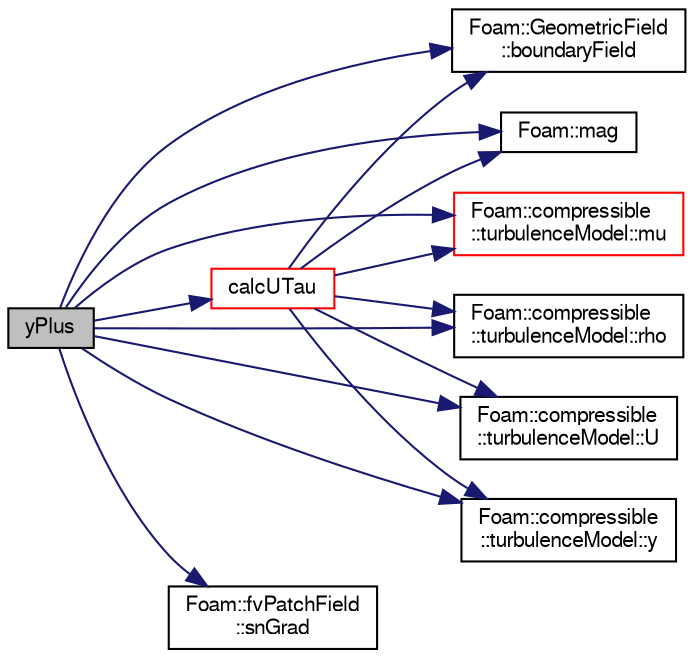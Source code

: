 digraph "yPlus"
{
  bgcolor="transparent";
  edge [fontname="FreeSans",fontsize="10",labelfontname="FreeSans",labelfontsize="10"];
  node [fontname="FreeSans",fontsize="10",shape=record];
  rankdir="LR";
  Node106 [label="yPlus",height=0.2,width=0.4,color="black", fillcolor="grey75", style="filled", fontcolor="black"];
  Node106 -> Node107 [color="midnightblue",fontsize="10",style="solid",fontname="FreeSans"];
  Node107 [label="Foam::GeometricField\l::boundaryField",height=0.2,width=0.4,color="black",URL="$a22434.html#a3c6c1a789b48ea0c5e8bff64f9c14f2d",tooltip="Return reference to GeometricBoundaryField. "];
  Node106 -> Node108 [color="midnightblue",fontsize="10",style="solid",fontname="FreeSans"];
  Node108 [label="calcUTau",height=0.2,width=0.4,color="red",URL="$a30714.html#a24807ec3405a761fb6380573614a3040",tooltip="Calculate the friction velocity. "];
  Node108 -> Node107 [color="midnightblue",fontsize="10",style="solid",fontname="FreeSans"];
  Node108 -> Node111 [color="midnightblue",fontsize="10",style="solid",fontname="FreeSans"];
  Node111 [label="Foam::mag",height=0.2,width=0.4,color="black",URL="$a21124.html#a929da2a3fdcf3dacbbe0487d3a330dae"];
  Node108 -> Node114 [color="midnightblue",fontsize="10",style="solid",fontname="FreeSans"];
  Node114 [label="Foam::compressible\l::turbulenceModel::mu",height=0.2,width=0.4,color="red",URL="$a30818.html#a54025d7e9635694b562bfb981e31e6da",tooltip="Return the laminar viscosity. "];
  Node108 -> Node117 [color="midnightblue",fontsize="10",style="solid",fontname="FreeSans"];
  Node117 [label="Foam::compressible\l::turbulenceModel::rho",height=0.2,width=0.4,color="black",URL="$a30818.html#a85451bc9acf825ab1d3c3c143714bc38",tooltip="Access function to density field. "];
  Node108 -> Node124 [color="midnightblue",fontsize="10",style="solid",fontname="FreeSans"];
  Node124 [label="Foam::compressible\l::turbulenceModel::U",height=0.2,width=0.4,color="black",URL="$a30818.html#a536d168d7b335fe81f506f232b5b4872",tooltip="Access function to velocity field. "];
  Node108 -> Node125 [color="midnightblue",fontsize="10",style="solid",fontname="FreeSans"];
  Node125 [label="Foam::compressible\l::turbulenceModel::y",height=0.2,width=0.4,color="black",URL="$a30818.html#a152c527a6b3137685b03893a7a3a73eb",tooltip="Return the near wall distances. "];
  Node106 -> Node111 [color="midnightblue",fontsize="10",style="solid",fontname="FreeSans"];
  Node106 -> Node114 [color="midnightblue",fontsize="10",style="solid",fontname="FreeSans"];
  Node106 -> Node117 [color="midnightblue",fontsize="10",style="solid",fontname="FreeSans"];
  Node106 -> Node126 [color="midnightblue",fontsize="10",style="solid",fontname="FreeSans"];
  Node126 [label="Foam::fvPatchField\l::snGrad",height=0.2,width=0.4,color="black",URL="$a22354.html#a4e21804a54c15c57d187b21feff6f267",tooltip="Return patch-normal gradient. "];
  Node106 -> Node124 [color="midnightblue",fontsize="10",style="solid",fontname="FreeSans"];
  Node106 -> Node125 [color="midnightblue",fontsize="10",style="solid",fontname="FreeSans"];
}
